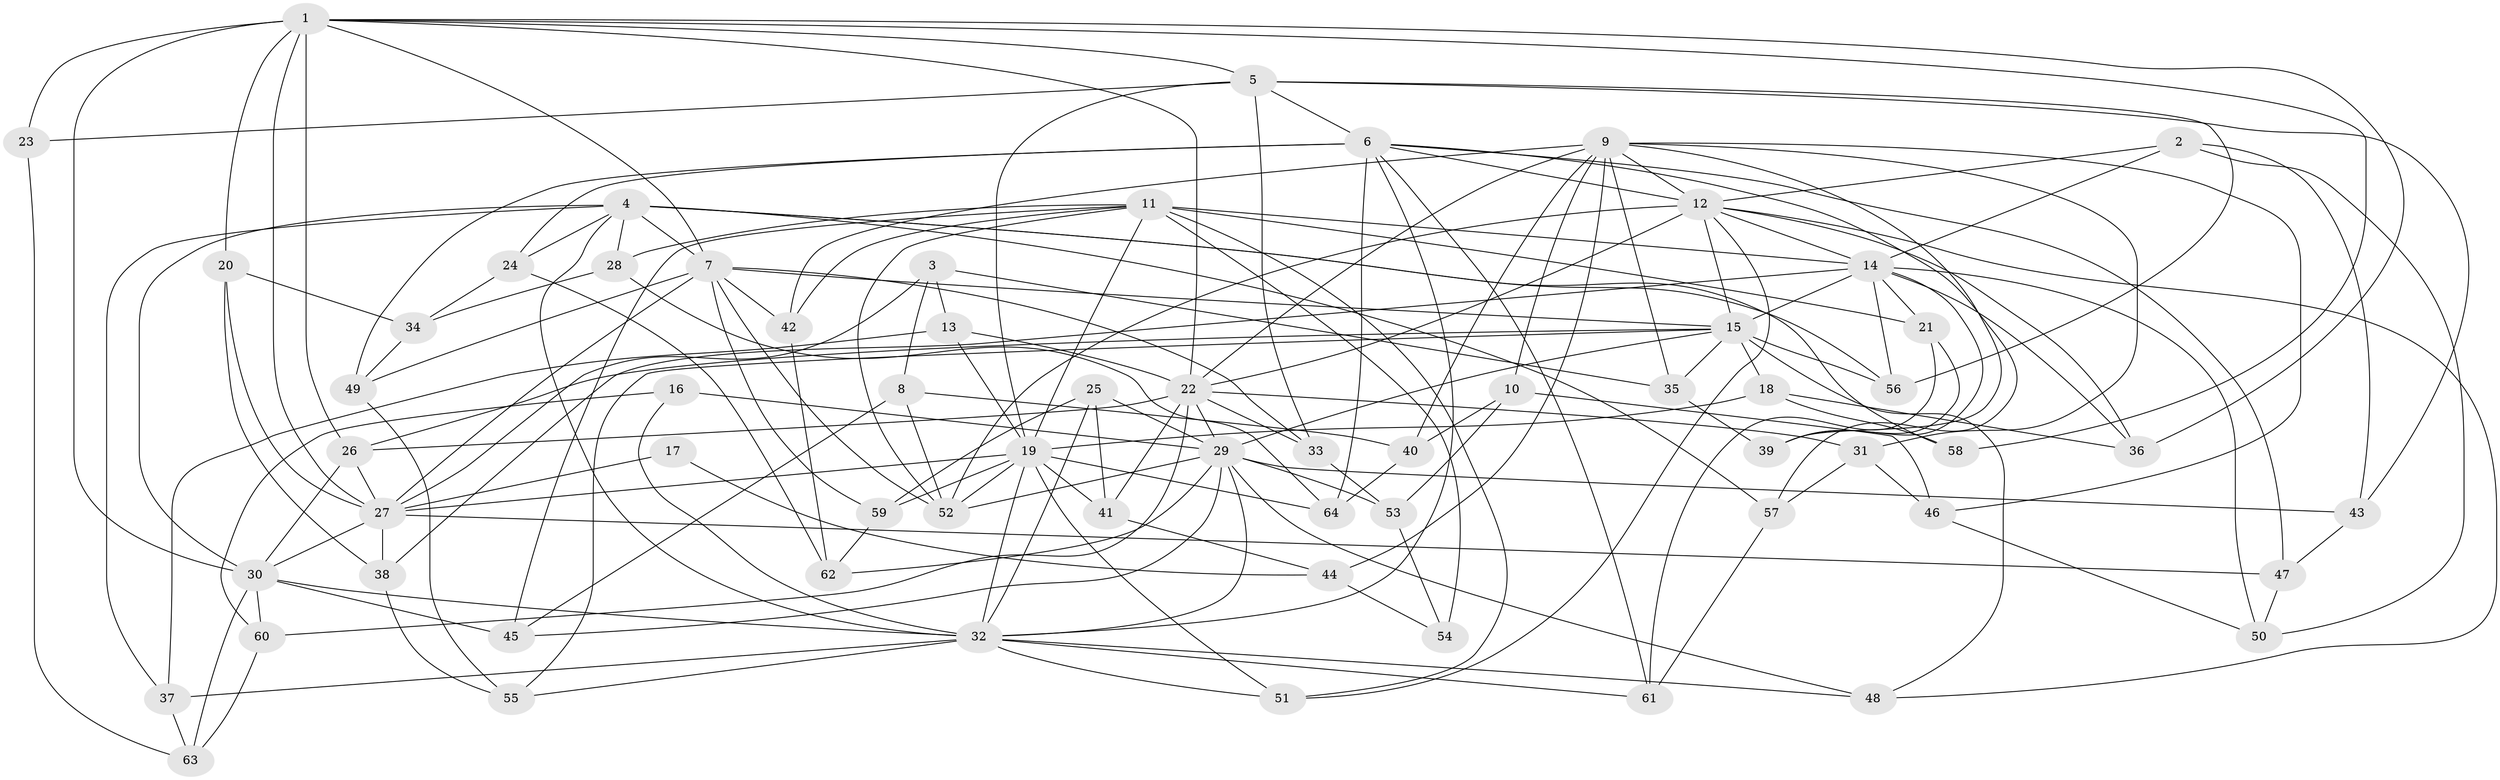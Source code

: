 // original degree distribution, {4: 1.0}
// Generated by graph-tools (version 1.1) at 2025/38/03/09/25 02:38:18]
// undirected, 64 vertices, 172 edges
graph export_dot {
graph [start="1"]
  node [color=gray90,style=filled];
  1;
  2;
  3;
  4;
  5;
  6;
  7;
  8;
  9;
  10;
  11;
  12;
  13;
  14;
  15;
  16;
  17;
  18;
  19;
  20;
  21;
  22;
  23;
  24;
  25;
  26;
  27;
  28;
  29;
  30;
  31;
  32;
  33;
  34;
  35;
  36;
  37;
  38;
  39;
  40;
  41;
  42;
  43;
  44;
  45;
  46;
  47;
  48;
  49;
  50;
  51;
  52;
  53;
  54;
  55;
  56;
  57;
  58;
  59;
  60;
  61;
  62;
  63;
  64;
  1 -- 5 [weight=1.0];
  1 -- 7 [weight=1.0];
  1 -- 20 [weight=1.0];
  1 -- 22 [weight=1.0];
  1 -- 23 [weight=1.0];
  1 -- 26 [weight=2.0];
  1 -- 27 [weight=1.0];
  1 -- 30 [weight=2.0];
  1 -- 36 [weight=1.0];
  1 -- 58 [weight=1.0];
  2 -- 12 [weight=1.0];
  2 -- 14 [weight=1.0];
  2 -- 43 [weight=1.0];
  2 -- 50 [weight=1.0];
  3 -- 8 [weight=1.0];
  3 -- 13 [weight=1.0];
  3 -- 27 [weight=1.0];
  3 -- 35 [weight=1.0];
  4 -- 7 [weight=2.0];
  4 -- 24 [weight=1.0];
  4 -- 28 [weight=1.0];
  4 -- 30 [weight=2.0];
  4 -- 32 [weight=1.0];
  4 -- 37 [weight=1.0];
  4 -- 56 [weight=1.0];
  4 -- 57 [weight=1.0];
  4 -- 58 [weight=2.0];
  5 -- 6 [weight=2.0];
  5 -- 19 [weight=2.0];
  5 -- 23 [weight=2.0];
  5 -- 33 [weight=1.0];
  5 -- 43 [weight=1.0];
  5 -- 56 [weight=1.0];
  6 -- 12 [weight=1.0];
  6 -- 24 [weight=1.0];
  6 -- 32 [weight=1.0];
  6 -- 47 [weight=1.0];
  6 -- 49 [weight=1.0];
  6 -- 57 [weight=1.0];
  6 -- 61 [weight=1.0];
  6 -- 64 [weight=1.0];
  7 -- 15 [weight=1.0];
  7 -- 27 [weight=1.0];
  7 -- 33 [weight=1.0];
  7 -- 42 [weight=1.0];
  7 -- 49 [weight=1.0];
  7 -- 52 [weight=1.0];
  7 -- 59 [weight=1.0];
  8 -- 40 [weight=1.0];
  8 -- 45 [weight=1.0];
  8 -- 52 [weight=1.0];
  9 -- 10 [weight=1.0];
  9 -- 12 [weight=1.0];
  9 -- 22 [weight=1.0];
  9 -- 31 [weight=1.0];
  9 -- 35 [weight=1.0];
  9 -- 39 [weight=1.0];
  9 -- 40 [weight=1.0];
  9 -- 42 [weight=1.0];
  9 -- 44 [weight=1.0];
  9 -- 46 [weight=1.0];
  10 -- 40 [weight=1.0];
  10 -- 46 [weight=1.0];
  10 -- 53 [weight=1.0];
  11 -- 14 [weight=3.0];
  11 -- 19 [weight=1.0];
  11 -- 21 [weight=1.0];
  11 -- 28 [weight=1.0];
  11 -- 42 [weight=1.0];
  11 -- 45 [weight=1.0];
  11 -- 51 [weight=1.0];
  11 -- 52 [weight=1.0];
  11 -- 54 [weight=2.0];
  12 -- 14 [weight=1.0];
  12 -- 15 [weight=1.0];
  12 -- 22 [weight=1.0];
  12 -- 36 [weight=1.0];
  12 -- 48 [weight=1.0];
  12 -- 51 [weight=1.0];
  12 -- 52 [weight=3.0];
  13 -- 19 [weight=1.0];
  13 -- 22 [weight=1.0];
  13 -- 37 [weight=1.0];
  14 -- 15 [weight=1.0];
  14 -- 21 [weight=1.0];
  14 -- 36 [weight=1.0];
  14 -- 38 [weight=1.0];
  14 -- 39 [weight=1.0];
  14 -- 50 [weight=1.0];
  14 -- 56 [weight=1.0];
  15 -- 18 [weight=1.0];
  15 -- 26 [weight=1.0];
  15 -- 29 [weight=1.0];
  15 -- 35 [weight=1.0];
  15 -- 48 [weight=1.0];
  15 -- 55 [weight=1.0];
  15 -- 56 [weight=1.0];
  16 -- 29 [weight=2.0];
  16 -- 32 [weight=1.0];
  16 -- 60 [weight=1.0];
  17 -- 27 [weight=3.0];
  17 -- 44 [weight=1.0];
  18 -- 19 [weight=1.0];
  18 -- 36 [weight=1.0];
  18 -- 58 [weight=1.0];
  19 -- 27 [weight=1.0];
  19 -- 32 [weight=1.0];
  19 -- 41 [weight=1.0];
  19 -- 51 [weight=1.0];
  19 -- 52 [weight=1.0];
  19 -- 59 [weight=1.0];
  19 -- 64 [weight=1.0];
  20 -- 27 [weight=1.0];
  20 -- 34 [weight=1.0];
  20 -- 38 [weight=1.0];
  21 -- 39 [weight=1.0];
  21 -- 61 [weight=1.0];
  22 -- 26 [weight=1.0];
  22 -- 29 [weight=1.0];
  22 -- 31 [weight=1.0];
  22 -- 33 [weight=1.0];
  22 -- 41 [weight=1.0];
  22 -- 60 [weight=1.0];
  23 -- 63 [weight=1.0];
  24 -- 34 [weight=1.0];
  24 -- 62 [weight=1.0];
  25 -- 29 [weight=1.0];
  25 -- 32 [weight=1.0];
  25 -- 41 [weight=1.0];
  25 -- 59 [weight=1.0];
  26 -- 27 [weight=1.0];
  26 -- 30 [weight=1.0];
  27 -- 30 [weight=1.0];
  27 -- 38 [weight=1.0];
  27 -- 47 [weight=1.0];
  28 -- 34 [weight=1.0];
  28 -- 64 [weight=1.0];
  29 -- 32 [weight=1.0];
  29 -- 43 [weight=1.0];
  29 -- 45 [weight=1.0];
  29 -- 48 [weight=1.0];
  29 -- 52 [weight=1.0];
  29 -- 53 [weight=1.0];
  29 -- 62 [weight=1.0];
  30 -- 32 [weight=1.0];
  30 -- 45 [weight=1.0];
  30 -- 60 [weight=1.0];
  30 -- 63 [weight=1.0];
  31 -- 46 [weight=1.0];
  31 -- 57 [weight=1.0];
  32 -- 37 [weight=1.0];
  32 -- 48 [weight=1.0];
  32 -- 51 [weight=1.0];
  32 -- 55 [weight=1.0];
  32 -- 61 [weight=1.0];
  33 -- 53 [weight=1.0];
  34 -- 49 [weight=1.0];
  35 -- 39 [weight=1.0];
  37 -- 63 [weight=1.0];
  38 -- 55 [weight=1.0];
  40 -- 64 [weight=1.0];
  41 -- 44 [weight=1.0];
  42 -- 62 [weight=1.0];
  43 -- 47 [weight=1.0];
  44 -- 54 [weight=1.0];
  46 -- 50 [weight=1.0];
  47 -- 50 [weight=1.0];
  49 -- 55 [weight=1.0];
  53 -- 54 [weight=1.0];
  57 -- 61 [weight=1.0];
  59 -- 62 [weight=1.0];
  60 -- 63 [weight=1.0];
}
